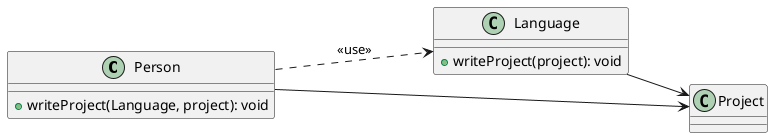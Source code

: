 @startuml q1
left to right direction
class Person{
    + writeProject(Language, project): void
}
class Language{
    + writeProject(project): void
}
class Project

Person ...> Language : <<use>>
Person --> Project
Language --> Project
@enduml